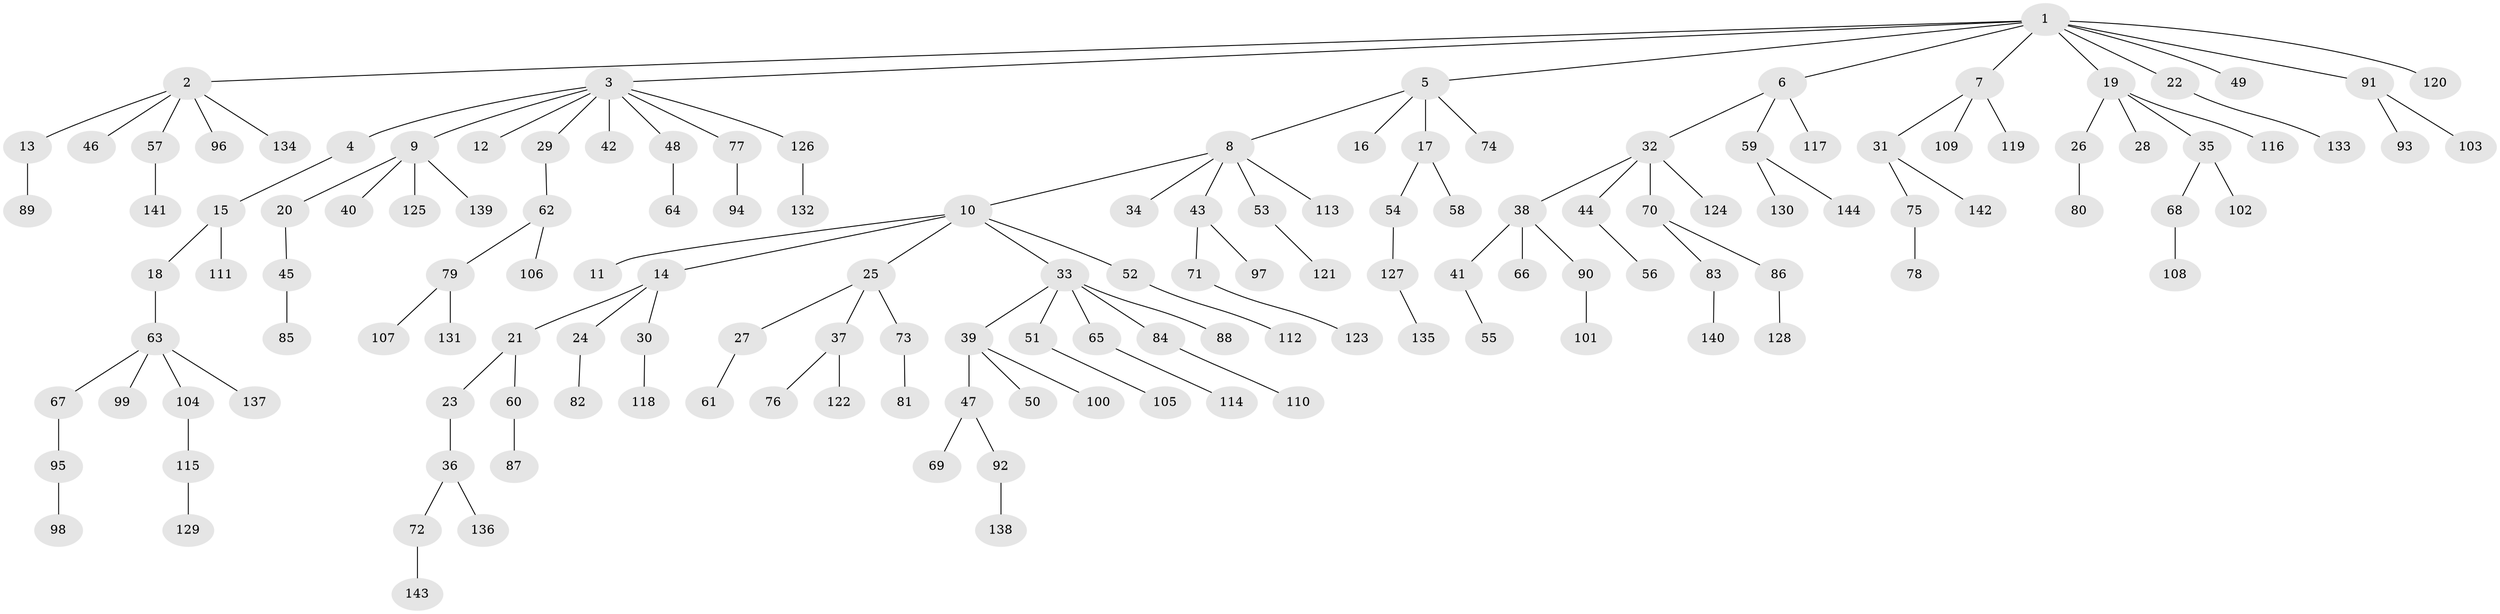 // Generated by graph-tools (version 1.1) at 2025/02/03/09/25 03:02:20]
// undirected, 144 vertices, 143 edges
graph export_dot {
graph [start="1"]
  node [color=gray90,style=filled];
  1;
  2;
  3;
  4;
  5;
  6;
  7;
  8;
  9;
  10;
  11;
  12;
  13;
  14;
  15;
  16;
  17;
  18;
  19;
  20;
  21;
  22;
  23;
  24;
  25;
  26;
  27;
  28;
  29;
  30;
  31;
  32;
  33;
  34;
  35;
  36;
  37;
  38;
  39;
  40;
  41;
  42;
  43;
  44;
  45;
  46;
  47;
  48;
  49;
  50;
  51;
  52;
  53;
  54;
  55;
  56;
  57;
  58;
  59;
  60;
  61;
  62;
  63;
  64;
  65;
  66;
  67;
  68;
  69;
  70;
  71;
  72;
  73;
  74;
  75;
  76;
  77;
  78;
  79;
  80;
  81;
  82;
  83;
  84;
  85;
  86;
  87;
  88;
  89;
  90;
  91;
  92;
  93;
  94;
  95;
  96;
  97;
  98;
  99;
  100;
  101;
  102;
  103;
  104;
  105;
  106;
  107;
  108;
  109;
  110;
  111;
  112;
  113;
  114;
  115;
  116;
  117;
  118;
  119;
  120;
  121;
  122;
  123;
  124;
  125;
  126;
  127;
  128;
  129;
  130;
  131;
  132;
  133;
  134;
  135;
  136;
  137;
  138;
  139;
  140;
  141;
  142;
  143;
  144;
  1 -- 2;
  1 -- 3;
  1 -- 5;
  1 -- 6;
  1 -- 7;
  1 -- 19;
  1 -- 22;
  1 -- 49;
  1 -- 91;
  1 -- 120;
  2 -- 13;
  2 -- 46;
  2 -- 57;
  2 -- 96;
  2 -- 134;
  3 -- 4;
  3 -- 9;
  3 -- 12;
  3 -- 29;
  3 -- 42;
  3 -- 48;
  3 -- 77;
  3 -- 126;
  4 -- 15;
  5 -- 8;
  5 -- 16;
  5 -- 17;
  5 -- 74;
  6 -- 32;
  6 -- 59;
  6 -- 117;
  7 -- 31;
  7 -- 109;
  7 -- 119;
  8 -- 10;
  8 -- 34;
  8 -- 43;
  8 -- 53;
  8 -- 113;
  9 -- 20;
  9 -- 40;
  9 -- 125;
  9 -- 139;
  10 -- 11;
  10 -- 14;
  10 -- 25;
  10 -- 33;
  10 -- 52;
  13 -- 89;
  14 -- 21;
  14 -- 24;
  14 -- 30;
  15 -- 18;
  15 -- 111;
  17 -- 54;
  17 -- 58;
  18 -- 63;
  19 -- 26;
  19 -- 28;
  19 -- 35;
  19 -- 116;
  20 -- 45;
  21 -- 23;
  21 -- 60;
  22 -- 133;
  23 -- 36;
  24 -- 82;
  25 -- 27;
  25 -- 37;
  25 -- 73;
  26 -- 80;
  27 -- 61;
  29 -- 62;
  30 -- 118;
  31 -- 75;
  31 -- 142;
  32 -- 38;
  32 -- 44;
  32 -- 70;
  32 -- 124;
  33 -- 39;
  33 -- 51;
  33 -- 65;
  33 -- 84;
  33 -- 88;
  35 -- 68;
  35 -- 102;
  36 -- 72;
  36 -- 136;
  37 -- 76;
  37 -- 122;
  38 -- 41;
  38 -- 66;
  38 -- 90;
  39 -- 47;
  39 -- 50;
  39 -- 100;
  41 -- 55;
  43 -- 71;
  43 -- 97;
  44 -- 56;
  45 -- 85;
  47 -- 69;
  47 -- 92;
  48 -- 64;
  51 -- 105;
  52 -- 112;
  53 -- 121;
  54 -- 127;
  57 -- 141;
  59 -- 130;
  59 -- 144;
  60 -- 87;
  62 -- 79;
  62 -- 106;
  63 -- 67;
  63 -- 99;
  63 -- 104;
  63 -- 137;
  65 -- 114;
  67 -- 95;
  68 -- 108;
  70 -- 83;
  70 -- 86;
  71 -- 123;
  72 -- 143;
  73 -- 81;
  75 -- 78;
  77 -- 94;
  79 -- 107;
  79 -- 131;
  83 -- 140;
  84 -- 110;
  86 -- 128;
  90 -- 101;
  91 -- 93;
  91 -- 103;
  92 -- 138;
  95 -- 98;
  104 -- 115;
  115 -- 129;
  126 -- 132;
  127 -- 135;
}
